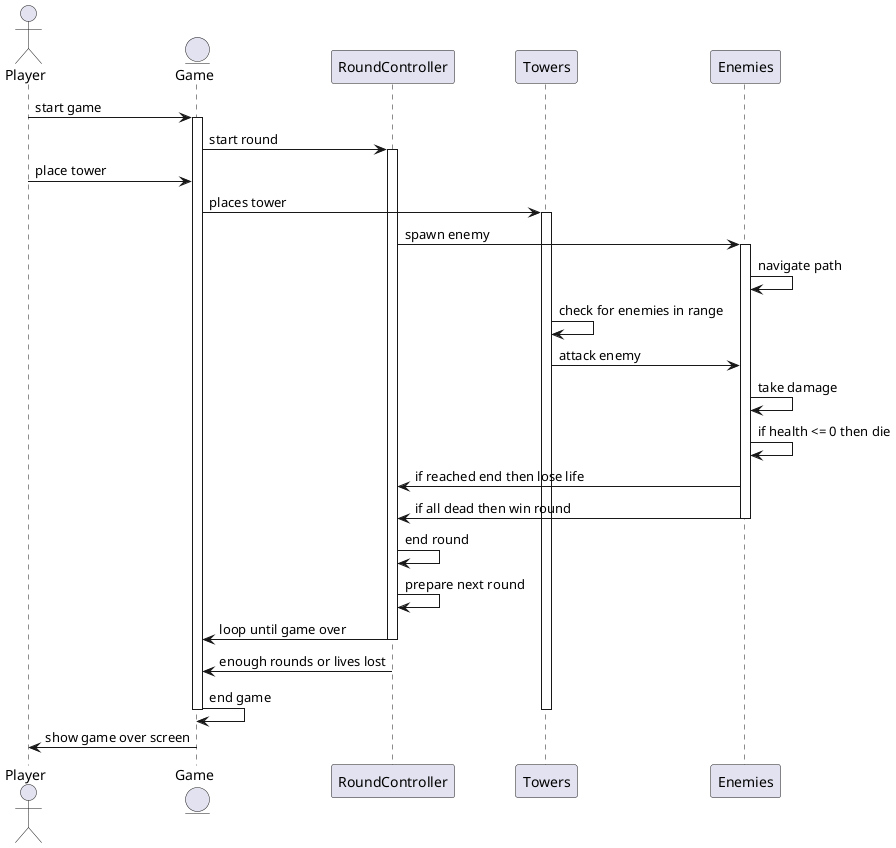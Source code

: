 @startuml SequenceDiagram_Enemies

actor Player as user
entity Game as game 
participant RoundController as roundController
participant Towers as towers
participant Enemies as enemies

user -> game : start game
activate game
game -> roundController : start round
activate roundController
user -> game : place tower
game -> towers : places tower
activate towers
roundController -> enemies : spawn enemy
activate enemies
enemies -> enemies : navigate path
towers -> towers : check for enemies in range
towers -> enemies : attack enemy
enemies -> enemies : take damage
enemies -> enemies : if health <= 0 then die
enemies -> roundController : if reached end then lose life
enemies -> roundController : if all dead then win round
deactivate enemies
roundController -> roundController : end round
roundController -> roundController : prepare next round
roundController -> game : loop until game over
deactivate roundController
roundController -> game : enough rounds or lives lost
game -> game : end game
deactivate game
deactivate towers
game -> user : show game over screen



@enduml